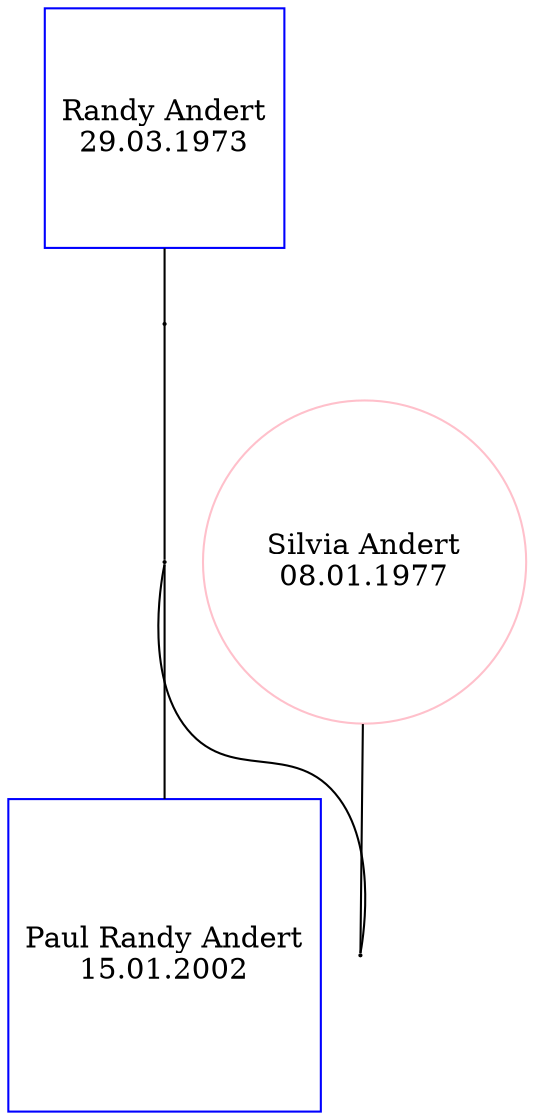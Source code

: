 digraph P {
edge [dir=none];
node [shape=box];
male [shape=square, label="Randy Andert
29.03.1973",color="blue", pos="0,2!"];
female [shape=circle, label="Silvia Andert
08.01.1977",color="pink", pos="2,2!"];
child [shape=square, label="Paul Randy Andert
15.01.2002",color="blue", pos="1,0!"];
t01 [shape=circle,label="",height=0.01,width=0.01, pos="0,1!"];
t11 [shape=circle,label="",height=0.01,width=0.01, pos="1,1!"];
t21 [shape=circle,label="",height=0.01,width=0.01, pos="2,1!"];
male -> t01
female -> t21
t01 -> t11 -> t21
t11 -> child
}